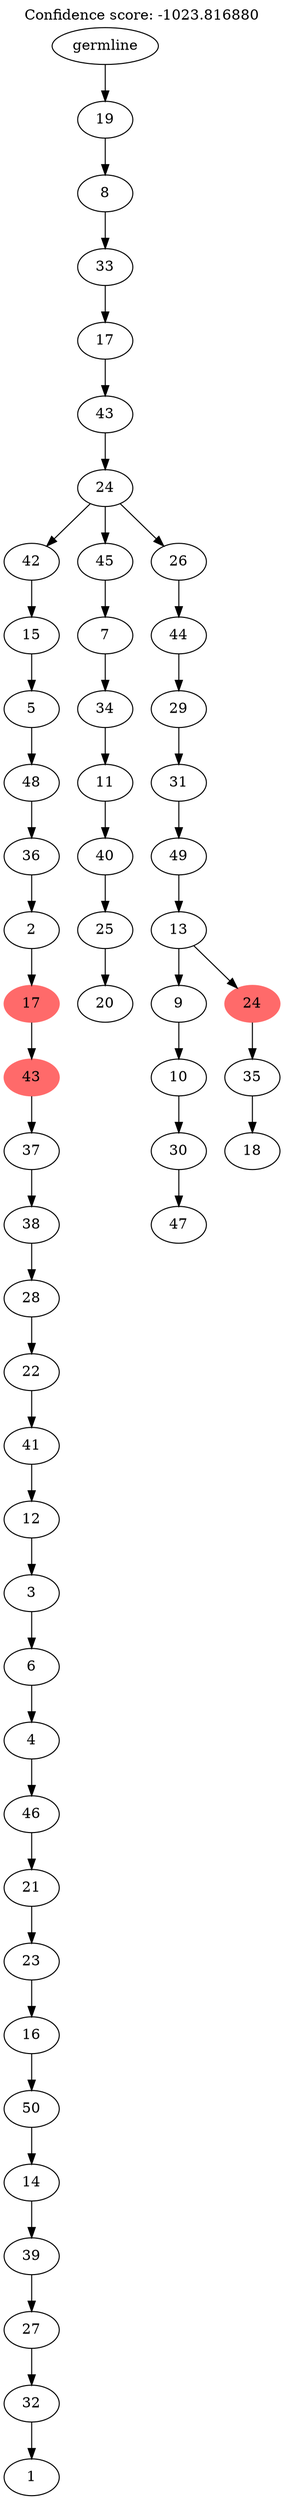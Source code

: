 digraph g {
	"52" -> "53";
	"53" [label="1"];
	"51" -> "52";
	"52" [label="32"];
	"50" -> "51";
	"51" [label="27"];
	"49" -> "50";
	"50" [label="39"];
	"48" -> "49";
	"49" [label="14"];
	"47" -> "48";
	"48" [label="50"];
	"46" -> "47";
	"47" [label="16"];
	"45" -> "46";
	"46" [label="23"];
	"44" -> "45";
	"45" [label="21"];
	"43" -> "44";
	"44" [label="46"];
	"42" -> "43";
	"43" [label="4"];
	"41" -> "42";
	"42" [label="6"];
	"40" -> "41";
	"41" [label="3"];
	"39" -> "40";
	"40" [label="12"];
	"38" -> "39";
	"39" [label="41"];
	"37" -> "38";
	"38" [label="22"];
	"36" -> "37";
	"37" [label="28"];
	"35" -> "36";
	"36" [label="38"];
	"34" -> "35";
	"35" [label="37"];
	"33" -> "34";
	"34" [color=indianred1, style=filled, label="43"];
	"32" -> "33";
	"33" [color=indianred1, style=filled, label="17"];
	"31" -> "32";
	"32" [label="2"];
	"30" -> "31";
	"31" [label="36"];
	"29" -> "30";
	"30" [label="48"];
	"28" -> "29";
	"29" [label="5"];
	"27" -> "28";
	"28" [label="15"];
	"25" -> "26";
	"26" [label="20"];
	"24" -> "25";
	"25" [label="25"];
	"23" -> "24";
	"24" [label="40"];
	"22" -> "23";
	"23" [label="11"];
	"21" -> "22";
	"22" [label="34"];
	"20" -> "21";
	"21" [label="7"];
	"18" -> "19";
	"19" [label="47"];
	"17" -> "18";
	"18" [label="30"];
	"16" -> "17";
	"17" [label="10"];
	"14" -> "15";
	"15" [label="18"];
	"13" -> "14";
	"14" [label="35"];
	"12" -> "13";
	"13" [color=indianred1, style=filled, label="24"];
	"12" -> "16";
	"16" [label="9"];
	"11" -> "12";
	"12" [label="13"];
	"10" -> "11";
	"11" [label="49"];
	"9" -> "10";
	"10" [label="31"];
	"8" -> "9";
	"9" [label="29"];
	"7" -> "8";
	"8" [label="44"];
	"6" -> "7";
	"7" [label="26"];
	"6" -> "20";
	"20" [label="45"];
	"6" -> "27";
	"27" [label="42"];
	"5" -> "6";
	"6" [label="24"];
	"4" -> "5";
	"5" [label="43"];
	"3" -> "4";
	"4" [label="17"];
	"2" -> "3";
	"3" [label="33"];
	"1" -> "2";
	"2" [label="8"];
	"0" -> "1";
	"1" [label="19"];
	"0" [label="germline"];
	labelloc="t";
	label="Confidence score: -1023.816880";
}
